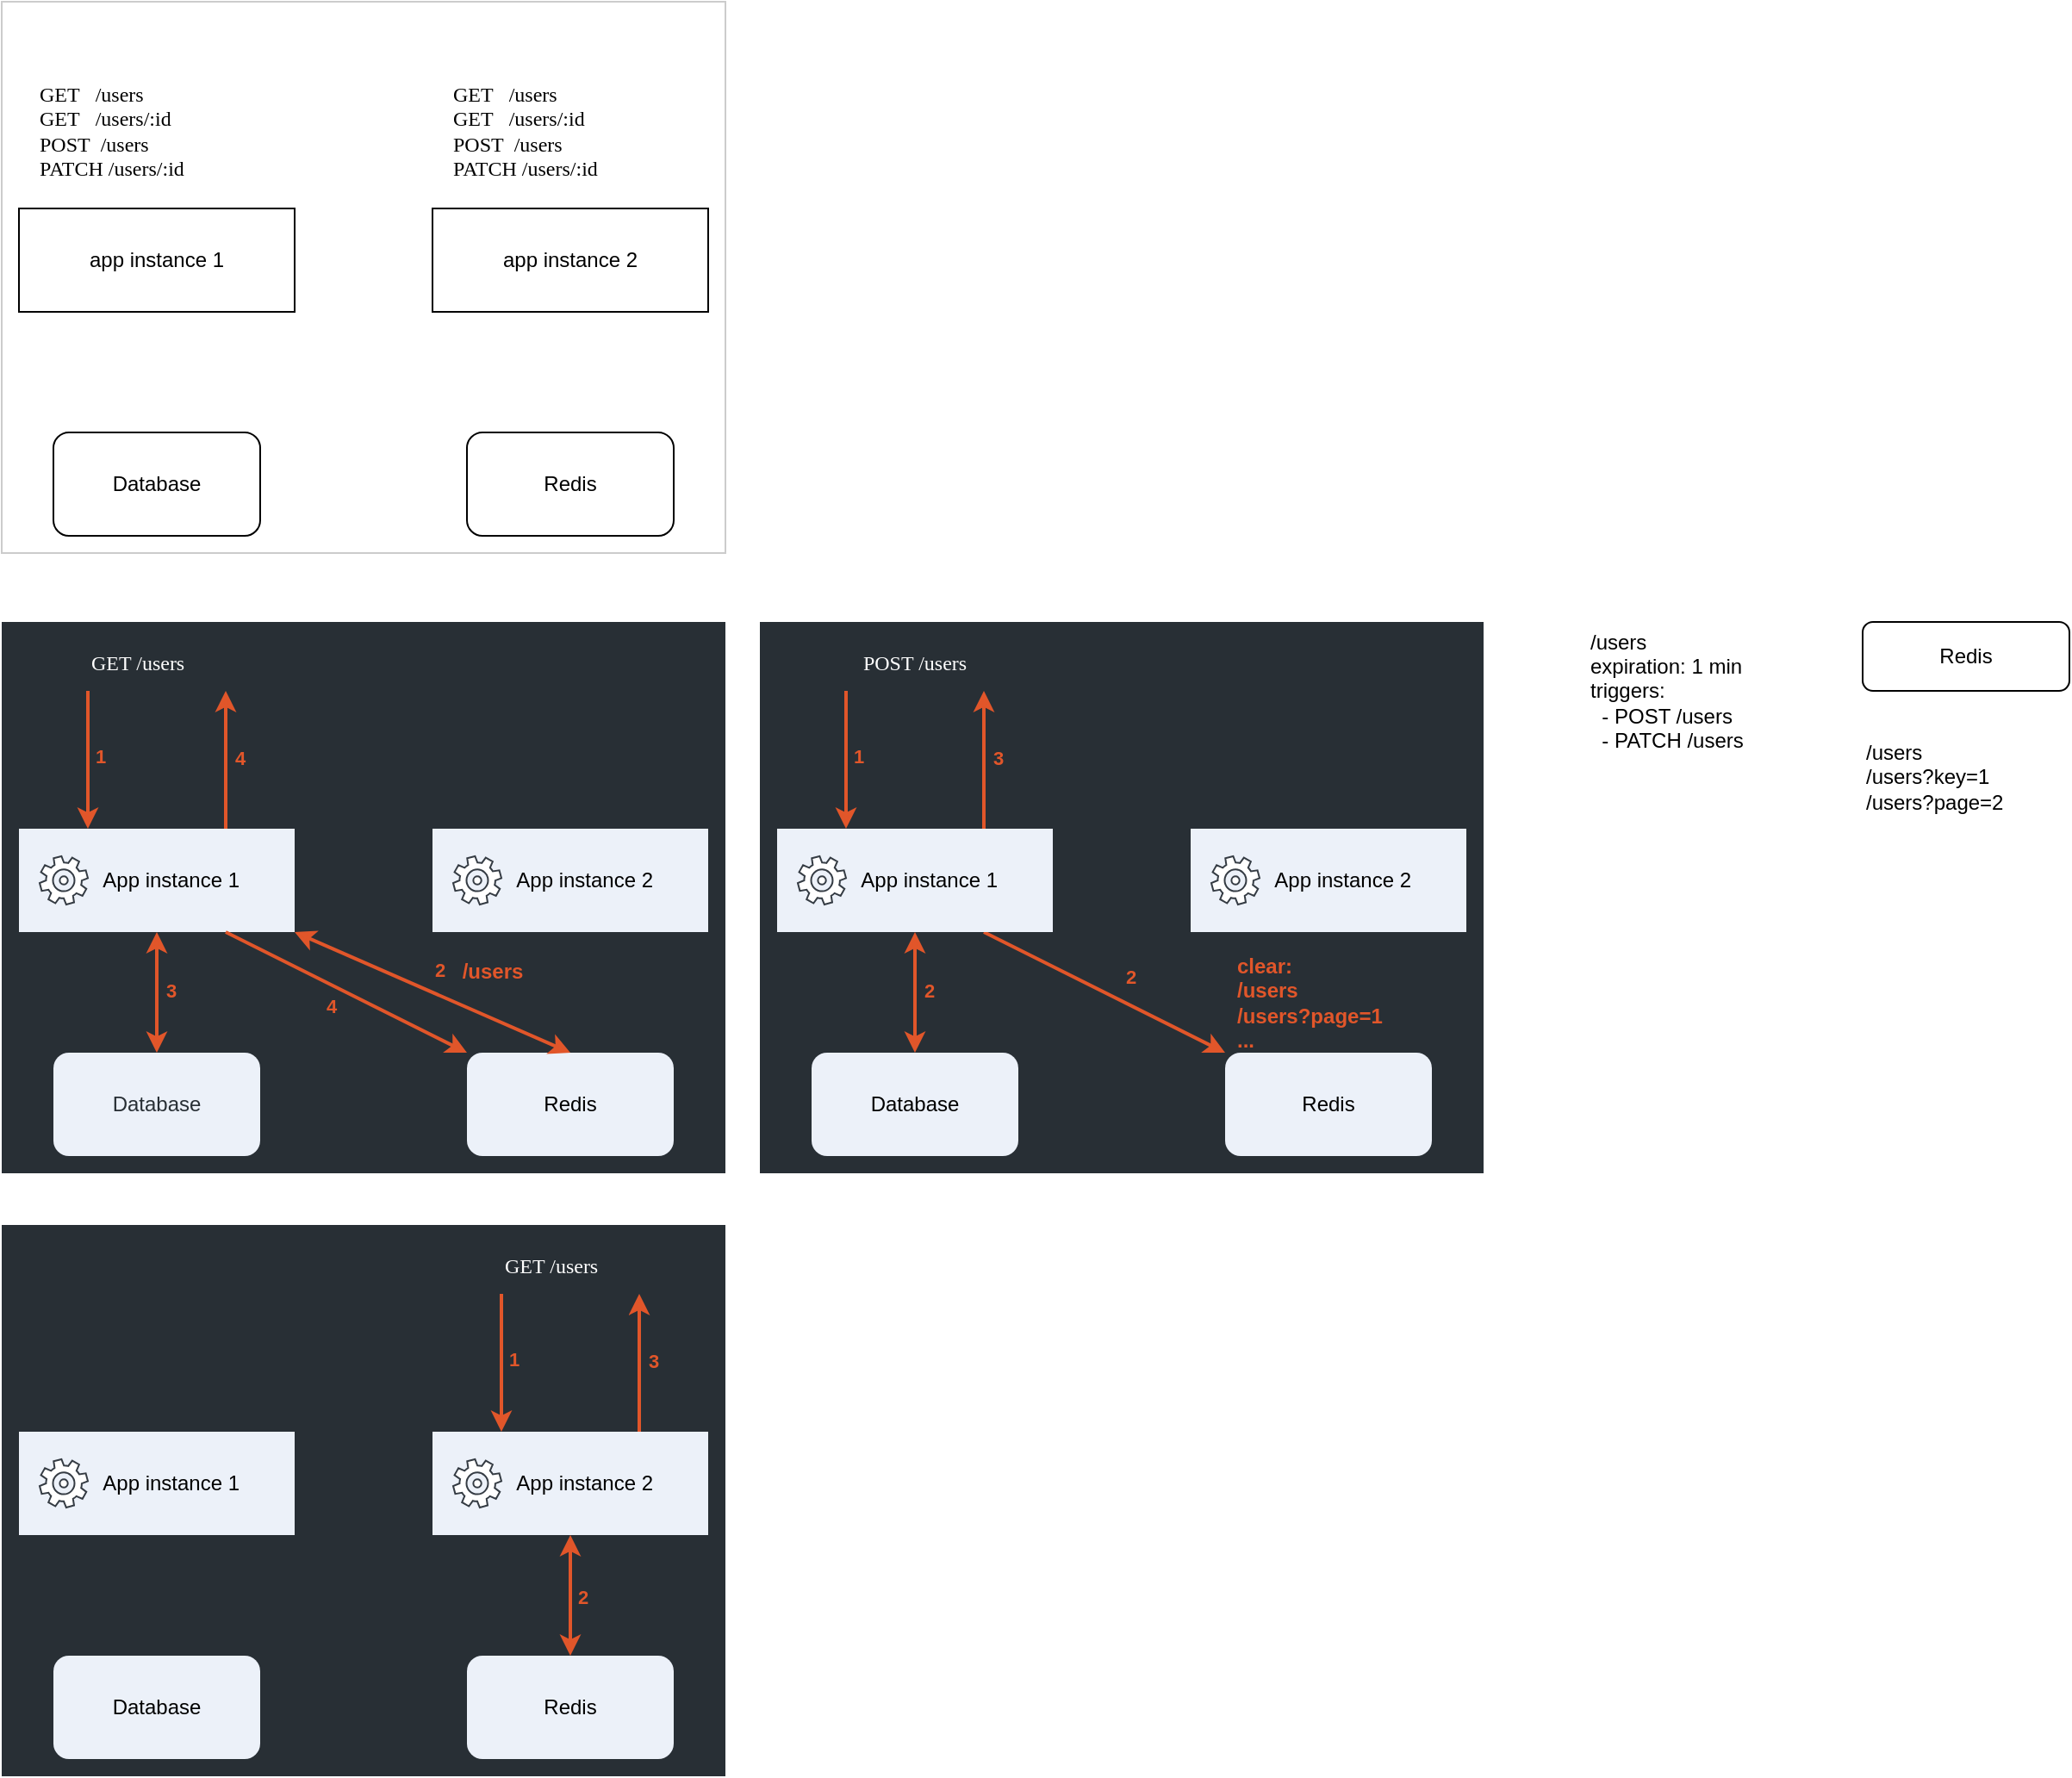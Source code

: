 <mxfile version="21.6.1" type="device">
  <diagram name="Страница 1" id="Zv0padwSAUnMKEozoKZx">
    <mxGraphModel dx="1535" dy="900" grid="1" gridSize="10" guides="1" tooltips="1" connect="1" arrows="1" fold="1" page="1" pageScale="1" pageWidth="1654" pageHeight="1169" math="0" shadow="0">
      <root>
        <mxCell id="0" />
        <mxCell id="1" parent="0" />
        <mxCell id="nBHRKwUGV0n5_KFJuoUZ-1" value="" style="rounded=0;whiteSpace=wrap;html=1;fillColor=#282F35;strokeColor=none;" vertex="1" parent="1">
          <mxGeometry x="40" y="400" width="420" height="320" as="geometry" />
        </mxCell>
        <mxCell id="nBHRKwUGV0n5_KFJuoUZ-2" value="" style="rounded=0;whiteSpace=wrap;html=1;fillColor=#282F35;strokeColor=none;" vertex="1" parent="1">
          <mxGeometry x="480" y="400" width="420" height="320" as="geometry" />
        </mxCell>
        <mxCell id="Qvw2ZN2PfsEZSFfvSZ_K-46" value="" style="rounded=0;whiteSpace=wrap;html=1;fillColor=#282F35;strokeColor=none;" parent="1" vertex="1">
          <mxGeometry x="40" y="750" width="420" height="320" as="geometry" />
        </mxCell>
        <mxCell id="Qvw2ZN2PfsEZSFfvSZ_K-1" value="app instance 1" style="rounded=0;whiteSpace=wrap;html=1;" parent="1" vertex="1">
          <mxGeometry x="50" y="160" width="160" height="60" as="geometry" />
        </mxCell>
        <mxCell id="Qvw2ZN2PfsEZSFfvSZ_K-2" value="app instance 2" style="rounded=0;whiteSpace=wrap;html=1;" parent="1" vertex="1">
          <mxGeometry x="290" y="160" width="160" height="60" as="geometry" />
        </mxCell>
        <mxCell id="Qvw2ZN2PfsEZSFfvSZ_K-4" value="&lt;font face=&quot;Lucida Console&quot;&gt;GET&amp;nbsp; &amp;nbsp;/users&lt;br&gt;GET&amp;nbsp; &amp;nbsp;/users/:id&lt;br&gt;POST&amp;nbsp; /users&lt;br&gt;PATCH /users/:id&lt;br&gt;&lt;/font&gt;" style="text;html=1;strokeColor=none;fillColor=none;align=left;verticalAlign=top;whiteSpace=wrap;rounded=0;" parent="1" vertex="1">
          <mxGeometry x="60" y="80" width="140" height="70" as="geometry" />
        </mxCell>
        <mxCell id="Qvw2ZN2PfsEZSFfvSZ_K-5" value="&lt;font face=&quot;Lucida Console&quot;&gt;GET&amp;nbsp; &amp;nbsp;/users&lt;br&gt;GET&amp;nbsp; &amp;nbsp;/users/:id&lt;br&gt;POST&amp;nbsp; /users&lt;br&gt;PATCH /users/:id&lt;br&gt;&lt;/font&gt;" style="text;html=1;strokeColor=none;fillColor=none;align=left;verticalAlign=top;whiteSpace=wrap;rounded=0;" parent="1" vertex="1">
          <mxGeometry x="300" y="80" width="140" height="70" as="geometry" />
        </mxCell>
        <mxCell id="Qvw2ZN2PfsEZSFfvSZ_K-6" value="Redis" style="rounded=1;whiteSpace=wrap;html=1;" parent="1" vertex="1">
          <mxGeometry x="310" y="290" width="120" height="60" as="geometry" />
        </mxCell>
        <mxCell id="Qvw2ZN2PfsEZSFfvSZ_K-7" value="&amp;nbsp; &amp;nbsp; &amp;nbsp;App instance 1" style="rounded=0;whiteSpace=wrap;html=1;fillColor=#ECF1F9;strokeColor=none;" parent="1" vertex="1">
          <mxGeometry x="50" y="520" width="160" height="60" as="geometry" />
        </mxCell>
        <mxCell id="Qvw2ZN2PfsEZSFfvSZ_K-8" value="app instance 2" style="rounded=0;whiteSpace=wrap;html=1;strokeColor=none;fillColor=#ECF1F9;" parent="1" vertex="1">
          <mxGeometry x="290" y="520" width="160" height="60" as="geometry" />
        </mxCell>
        <mxCell id="Qvw2ZN2PfsEZSFfvSZ_K-12" value="" style="endArrow=classic;html=1;rounded=0;strokeWidth=2;strokeColor=#E1562A;entryX=0.25;entryY=0;entryDx=0;entryDy=0;fontColor=#E1562A;" parent="1" target="Qvw2ZN2PfsEZSFfvSZ_K-7" edge="1">
          <mxGeometry width="50" height="50" relative="1" as="geometry">
            <mxPoint x="90" y="440" as="sourcePoint" />
            <mxPoint x="610" y="490" as="targetPoint" />
          </mxGeometry>
        </mxCell>
        <mxCell id="Qvw2ZN2PfsEZSFfvSZ_K-20" value="1" style="edgeLabel;html=1;align=center;verticalAlign=middle;resizable=0;points=[];fontColor=#E1562A;fontStyle=1;labelBackgroundColor=none;" parent="Qvw2ZN2PfsEZSFfvSZ_K-12" vertex="1" connectable="0">
          <mxGeometry x="-0.62" y="-2" relative="1" as="geometry">
            <mxPoint x="9" y="23" as="offset" />
          </mxGeometry>
        </mxCell>
        <mxCell id="Qvw2ZN2PfsEZSFfvSZ_K-9" value="&lt;font face=&quot;Lucida Console&quot;&gt;GET /users&lt;br&gt;&lt;/font&gt;" style="text;html=1;strokeColor=none;fillColor=none;align=left;verticalAlign=top;whiteSpace=wrap;rounded=0;fontColor=#FFFFFF;" parent="1" vertex="1">
          <mxGeometry x="90" y="410" width="80" height="30" as="geometry" />
        </mxCell>
        <mxCell id="Qvw2ZN2PfsEZSFfvSZ_K-14" value="Database" style="rounded=1;whiteSpace=wrap;html=1;" parent="1" vertex="1">
          <mxGeometry x="70" y="290" width="120" height="60" as="geometry" />
        </mxCell>
        <mxCell id="Qvw2ZN2PfsEZSFfvSZ_K-16" value="Redis" style="rounded=1;whiteSpace=wrap;html=1;strokeColor=none;fillColor=#ECF1F9;" parent="1" vertex="1">
          <mxGeometry x="310" y="650" width="120" height="60" as="geometry" />
        </mxCell>
        <mxCell id="Qvw2ZN2PfsEZSFfvSZ_K-17" value="Database" style="rounded=1;whiteSpace=wrap;html=1;fillColor=#ECF1F9;fontColor=#282F35;strokeColor=none;" parent="1" vertex="1">
          <mxGeometry x="70" y="650" width="120" height="60" as="geometry" />
        </mxCell>
        <mxCell id="Qvw2ZN2PfsEZSFfvSZ_K-21" value="" style="endArrow=classic;html=1;rounded=0;strokeWidth=2;strokeColor=#E1562A;entryX=0.5;entryY=0;entryDx=0;entryDy=0;exitX=0.5;exitY=1;exitDx=0;exitDy=0;startArrow=classic;startFill=1;fontColor=#E1562A;" parent="1" source="Qvw2ZN2PfsEZSFfvSZ_K-7" target="Qvw2ZN2PfsEZSFfvSZ_K-17" edge="1">
          <mxGeometry width="50" height="50" relative="1" as="geometry">
            <mxPoint x="210" y="780" as="sourcePoint" />
            <mxPoint x="210" y="860" as="targetPoint" />
          </mxGeometry>
        </mxCell>
        <mxCell id="Qvw2ZN2PfsEZSFfvSZ_K-22" value="3" style="edgeLabel;html=1;align=center;verticalAlign=middle;resizable=0;points=[];fontColor=#E1562A;fontStyle=1;labelBackgroundColor=none;" parent="Qvw2ZN2PfsEZSFfvSZ_K-21" vertex="1" connectable="0">
          <mxGeometry x="-0.62" y="-2" relative="1" as="geometry">
            <mxPoint x="10" y="20" as="offset" />
          </mxGeometry>
        </mxCell>
        <mxCell id="Qvw2ZN2PfsEZSFfvSZ_K-23" value="" style="endArrow=classic;html=1;rounded=0;strokeWidth=2;strokeColor=#E1562A;entryX=0.5;entryY=0;entryDx=0;entryDy=0;exitX=1;exitY=1;exitDx=0;exitDy=0;startArrow=classic;startFill=1;fontColor=#E1562A;" parent="1" source="Qvw2ZN2PfsEZSFfvSZ_K-7" target="Qvw2ZN2PfsEZSFfvSZ_K-16" edge="1">
          <mxGeometry width="50" height="50" relative="1" as="geometry">
            <mxPoint x="140" y="590" as="sourcePoint" />
            <mxPoint x="140" y="660" as="targetPoint" />
          </mxGeometry>
        </mxCell>
        <mxCell id="Qvw2ZN2PfsEZSFfvSZ_K-24" value="2" style="edgeLabel;html=1;align=center;verticalAlign=middle;resizable=0;points=[];fontColor=#E1562A;fontStyle=1;labelBackgroundColor=none;" parent="Qvw2ZN2PfsEZSFfvSZ_K-23" vertex="1" connectable="0">
          <mxGeometry x="-0.62" y="-2" relative="1" as="geometry">
            <mxPoint x="54" y="7" as="offset" />
          </mxGeometry>
        </mxCell>
        <mxCell id="Qvw2ZN2PfsEZSFfvSZ_K-27" value="" style="endArrow=classic;html=1;rounded=0;strokeWidth=2;strokeColor=#E1562A;entryX=0;entryY=0;entryDx=0;entryDy=0;exitX=0.75;exitY=1;exitDx=0;exitDy=0;fontColor=#E1562A;" parent="1" source="Qvw2ZN2PfsEZSFfvSZ_K-7" target="Qvw2ZN2PfsEZSFfvSZ_K-16" edge="1">
          <mxGeometry width="50" height="50" relative="1" as="geometry">
            <mxPoint x="140" y="590" as="sourcePoint" />
            <mxPoint x="140" y="660" as="targetPoint" />
          </mxGeometry>
        </mxCell>
        <mxCell id="Qvw2ZN2PfsEZSFfvSZ_K-28" value="4" style="edgeLabel;html=1;align=center;verticalAlign=middle;resizable=0;points=[];fontColor=#E1562A;fontStyle=1;labelBackgroundColor=none;" parent="Qvw2ZN2PfsEZSFfvSZ_K-27" vertex="1" connectable="0">
          <mxGeometry x="-0.62" y="-2" relative="1" as="geometry">
            <mxPoint x="35" y="28" as="offset" />
          </mxGeometry>
        </mxCell>
        <mxCell id="Qvw2ZN2PfsEZSFfvSZ_K-29" value="" style="endArrow=classic;html=1;rounded=0;strokeWidth=2;strokeColor=#E1562A;exitX=0.75;exitY=0;exitDx=0;exitDy=0;fontColor=#E1562A;" parent="1" source="Qvw2ZN2PfsEZSFfvSZ_K-7" edge="1">
          <mxGeometry width="50" height="50" relative="1" as="geometry">
            <mxPoint x="180" y="590" as="sourcePoint" />
            <mxPoint x="170" y="440" as="targetPoint" />
          </mxGeometry>
        </mxCell>
        <mxCell id="Qvw2ZN2PfsEZSFfvSZ_K-30" value="4" style="edgeLabel;html=1;align=center;verticalAlign=middle;resizable=0;points=[];fontColor=#E1562A;fontStyle=1;labelBackgroundColor=none;" parent="Qvw2ZN2PfsEZSFfvSZ_K-29" vertex="1" connectable="0">
          <mxGeometry x="-0.62" y="-2" relative="1" as="geometry">
            <mxPoint x="6" y="-26" as="offset" />
          </mxGeometry>
        </mxCell>
        <mxCell id="Qvw2ZN2PfsEZSFfvSZ_K-31" value="App instance 1" style="rounded=0;whiteSpace=wrap;html=1;strokeColor=none;fillColor=#ECF1F9;" parent="1" vertex="1">
          <mxGeometry x="50" y="870" width="160" height="60" as="geometry" />
        </mxCell>
        <mxCell id="Qvw2ZN2PfsEZSFfvSZ_K-32" value="app instance 2" style="rounded=0;whiteSpace=wrap;html=1;strokeColor=none;fillColor=#ECF1F9;" parent="1" vertex="1">
          <mxGeometry x="290" y="870" width="160" height="60" as="geometry" />
        </mxCell>
        <mxCell id="Qvw2ZN2PfsEZSFfvSZ_K-33" value="" style="endArrow=classic;html=1;rounded=0;strokeWidth=2;strokeColor=#E1562A;entryX=0.25;entryY=0;entryDx=0;entryDy=0;fontColor=#E1562A;" parent="1" edge="1">
          <mxGeometry width="50" height="50" relative="1" as="geometry">
            <mxPoint x="330" y="790" as="sourcePoint" />
            <mxPoint x="330" y="870" as="targetPoint" />
          </mxGeometry>
        </mxCell>
        <mxCell id="Qvw2ZN2PfsEZSFfvSZ_K-34" value="1" style="edgeLabel;html=1;align=center;verticalAlign=middle;resizable=0;points=[];fontColor=#E1562A;fontStyle=1;labelBackgroundColor=none;" parent="Qvw2ZN2PfsEZSFfvSZ_K-33" vertex="1" connectable="0">
          <mxGeometry x="-0.62" y="-2" relative="1" as="geometry">
            <mxPoint x="9" y="23" as="offset" />
          </mxGeometry>
        </mxCell>
        <mxCell id="Qvw2ZN2PfsEZSFfvSZ_K-35" value="&lt;font face=&quot;Lucida Console&quot;&gt;GET /users&lt;br&gt;&lt;/font&gt;" style="text;html=1;strokeColor=none;fillColor=none;align=left;verticalAlign=top;whiteSpace=wrap;rounded=0;fontColor=#FFFFFF;" parent="1" vertex="1">
          <mxGeometry x="330" y="760" width="80" height="30" as="geometry" />
        </mxCell>
        <mxCell id="Qvw2ZN2PfsEZSFfvSZ_K-36" value="Redis" style="rounded=1;whiteSpace=wrap;html=1;strokeColor=none;fillColor=#ECF1F9;" parent="1" vertex="1">
          <mxGeometry x="310" y="1000" width="120" height="60" as="geometry" />
        </mxCell>
        <mxCell id="Qvw2ZN2PfsEZSFfvSZ_K-37" value="Database" style="rounded=1;whiteSpace=wrap;html=1;strokeColor=none;fillColor=#ECF1F9;" parent="1" vertex="1">
          <mxGeometry x="70" y="1000" width="120" height="60" as="geometry" />
        </mxCell>
        <mxCell id="Qvw2ZN2PfsEZSFfvSZ_K-40" value="" style="endArrow=classic;html=1;rounded=0;strokeWidth=2;strokeColor=#E1562A;entryX=0.5;entryY=0;entryDx=0;entryDy=0;exitX=0.5;exitY=1;exitDx=0;exitDy=0;startArrow=classic;startFill=1;fontColor=#E1562A;" parent="1" source="Qvw2ZN2PfsEZSFfvSZ_K-32" target="Qvw2ZN2PfsEZSFfvSZ_K-36" edge="1">
          <mxGeometry width="50" height="50" relative="1" as="geometry">
            <mxPoint x="140" y="940" as="sourcePoint" />
            <mxPoint x="140" y="1010" as="targetPoint" />
          </mxGeometry>
        </mxCell>
        <mxCell id="Qvw2ZN2PfsEZSFfvSZ_K-41" value="2" style="edgeLabel;html=1;align=center;verticalAlign=middle;resizable=0;points=[];fontColor=#E1562A;fontStyle=1;labelBackgroundColor=none;" parent="Qvw2ZN2PfsEZSFfvSZ_K-40" vertex="1" connectable="0">
          <mxGeometry x="-0.62" y="-2" relative="1" as="geometry">
            <mxPoint x="9" y="22" as="offset" />
          </mxGeometry>
        </mxCell>
        <mxCell id="Qvw2ZN2PfsEZSFfvSZ_K-44" value="" style="endArrow=classic;html=1;rounded=0;strokeWidth=2;strokeColor=#E1562A;exitX=0.75;exitY=0;exitDx=0;exitDy=0;fontColor=#E1562A;" parent="1" edge="1">
          <mxGeometry width="50" height="50" relative="1" as="geometry">
            <mxPoint x="410" y="870" as="sourcePoint" />
            <mxPoint x="410" y="790" as="targetPoint" />
          </mxGeometry>
        </mxCell>
        <mxCell id="Qvw2ZN2PfsEZSFfvSZ_K-45" value="3" style="edgeLabel;html=1;align=center;verticalAlign=middle;resizable=0;points=[];fontColor=#E1562A;fontStyle=1;labelBackgroundColor=none;" parent="Qvw2ZN2PfsEZSFfvSZ_K-44" vertex="1" connectable="0">
          <mxGeometry x="-0.62" y="-2" relative="1" as="geometry">
            <mxPoint x="6" y="-26" as="offset" />
          </mxGeometry>
        </mxCell>
        <mxCell id="Qvw2ZN2PfsEZSFfvSZ_K-48" value="" style="rounded=0;whiteSpace=wrap;html=1;fillColor=none;strokeColor=#CCCCCC;" parent="1" vertex="1">
          <mxGeometry x="40" y="40" width="420" height="320" as="geometry" />
        </mxCell>
        <mxCell id="Qvw2ZN2PfsEZSFfvSZ_K-49" value="App instance 1" style="rounded=0;whiteSpace=wrap;html=1;strokeColor=none;fillColor=#ECF1F9;" parent="1" vertex="1">
          <mxGeometry x="490" y="520" width="160" height="60" as="geometry" />
        </mxCell>
        <mxCell id="Qvw2ZN2PfsEZSFfvSZ_K-50" value="app instance 2" style="rounded=0;whiteSpace=wrap;html=1;strokeColor=none;fillColor=#ECF1F9;" parent="1" vertex="1">
          <mxGeometry x="730" y="520" width="160" height="60" as="geometry" />
        </mxCell>
        <mxCell id="Qvw2ZN2PfsEZSFfvSZ_K-51" value="" style="endArrow=classic;html=1;rounded=0;strokeWidth=2;strokeColor=#E1562A;entryX=0.25;entryY=0;entryDx=0;entryDy=0;fontColor=#E1562A;" parent="1" target="Qvw2ZN2PfsEZSFfvSZ_K-49" edge="1">
          <mxGeometry width="50" height="50" relative="1" as="geometry">
            <mxPoint x="530" y="440" as="sourcePoint" />
            <mxPoint x="1050" y="490" as="targetPoint" />
          </mxGeometry>
        </mxCell>
        <mxCell id="Qvw2ZN2PfsEZSFfvSZ_K-52" value="1" style="edgeLabel;html=1;align=center;verticalAlign=middle;resizable=0;points=[];fontColor=#E1562A;fontStyle=1;labelBackgroundColor=none;" parent="Qvw2ZN2PfsEZSFfvSZ_K-51" vertex="1" connectable="0">
          <mxGeometry x="-0.62" y="-2" relative="1" as="geometry">
            <mxPoint x="9" y="23" as="offset" />
          </mxGeometry>
        </mxCell>
        <mxCell id="Qvw2ZN2PfsEZSFfvSZ_K-53" value="&lt;font face=&quot;Lucida Console&quot;&gt;POST /users&lt;br&gt;&lt;/font&gt;" style="text;html=1;strokeColor=none;fillColor=none;align=center;verticalAlign=top;whiteSpace=wrap;rounded=0;fontColor=#FFFFFF;" parent="1" vertex="1">
          <mxGeometry x="510" y="410" width="120" height="30" as="geometry" />
        </mxCell>
        <mxCell id="Qvw2ZN2PfsEZSFfvSZ_K-54" value="Redis" style="rounded=1;whiteSpace=wrap;html=1;strokeColor=none;fillColor=#ECF1F9;" parent="1" vertex="1">
          <mxGeometry x="750" y="650" width="120" height="60" as="geometry" />
        </mxCell>
        <mxCell id="Qvw2ZN2PfsEZSFfvSZ_K-55" value="Database" style="rounded=1;whiteSpace=wrap;html=1;strokeColor=none;fillColor=#ECF1F9;" parent="1" vertex="1">
          <mxGeometry x="510" y="650" width="120" height="60" as="geometry" />
        </mxCell>
        <mxCell id="Qvw2ZN2PfsEZSFfvSZ_K-56" value="" style="endArrow=classic;html=1;rounded=0;strokeWidth=2;strokeColor=#E1562A;entryX=0.5;entryY=0;entryDx=0;entryDy=0;exitX=0.5;exitY=1;exitDx=0;exitDy=0;startArrow=classic;startFill=1;fontColor=#E1562A;" parent="1" source="Qvw2ZN2PfsEZSFfvSZ_K-49" target="Qvw2ZN2PfsEZSFfvSZ_K-55" edge="1">
          <mxGeometry width="50" height="50" relative="1" as="geometry">
            <mxPoint x="650" y="780" as="sourcePoint" />
            <mxPoint x="650" y="860" as="targetPoint" />
          </mxGeometry>
        </mxCell>
        <mxCell id="Qvw2ZN2PfsEZSFfvSZ_K-57" value="2" style="edgeLabel;html=1;align=center;verticalAlign=middle;resizable=0;points=[];fontColor=#E1562A;fontStyle=1;labelBackgroundColor=none;" parent="Qvw2ZN2PfsEZSFfvSZ_K-56" vertex="1" connectable="0">
          <mxGeometry x="-0.62" y="-2" relative="1" as="geometry">
            <mxPoint x="10" y="20" as="offset" />
          </mxGeometry>
        </mxCell>
        <mxCell id="Qvw2ZN2PfsEZSFfvSZ_K-60" value="" style="endArrow=classic;html=1;rounded=0;strokeWidth=2;strokeColor=#E1562A;entryX=0;entryY=0;entryDx=0;entryDy=0;exitX=0.75;exitY=1;exitDx=0;exitDy=0;fontColor=#E1562A;" parent="1" source="Qvw2ZN2PfsEZSFfvSZ_K-49" target="Qvw2ZN2PfsEZSFfvSZ_K-54" edge="1">
          <mxGeometry width="50" height="50" relative="1" as="geometry">
            <mxPoint x="580" y="590" as="sourcePoint" />
            <mxPoint x="580" y="660" as="targetPoint" />
          </mxGeometry>
        </mxCell>
        <mxCell id="Qvw2ZN2PfsEZSFfvSZ_K-61" value="2" style="edgeLabel;html=1;align=center;verticalAlign=middle;resizable=0;points=[];fontColor=#E1562A;fontStyle=1;labelBackgroundColor=none;" parent="Qvw2ZN2PfsEZSFfvSZ_K-60" vertex="1" connectable="0">
          <mxGeometry x="-0.62" y="-2" relative="1" as="geometry">
            <mxPoint x="59" y="11" as="offset" />
          </mxGeometry>
        </mxCell>
        <mxCell id="Qvw2ZN2PfsEZSFfvSZ_K-62" value="" style="endArrow=classic;html=1;rounded=0;strokeWidth=2;strokeColor=#E1562A;exitX=0.75;exitY=0;exitDx=0;exitDy=0;fontColor=#E1562A;" parent="1" source="Qvw2ZN2PfsEZSFfvSZ_K-49" edge="1">
          <mxGeometry width="50" height="50" relative="1" as="geometry">
            <mxPoint x="620" y="590" as="sourcePoint" />
            <mxPoint x="610" y="440" as="targetPoint" />
          </mxGeometry>
        </mxCell>
        <mxCell id="Qvw2ZN2PfsEZSFfvSZ_K-63" value="3" style="edgeLabel;html=1;align=center;verticalAlign=middle;resizable=0;points=[];fontColor=#E1562A;fontStyle=1;labelBackgroundColor=none;" parent="Qvw2ZN2PfsEZSFfvSZ_K-62" vertex="1" connectable="0">
          <mxGeometry x="-0.62" y="-2" relative="1" as="geometry">
            <mxPoint x="6" y="-26" as="offset" />
          </mxGeometry>
        </mxCell>
        <mxCell id="nBHRKwUGV0n5_KFJuoUZ-3" value="&lt;span style=&quot;&quot;&gt;clear:&lt;br&gt;/users&lt;br&gt;/users?page=1&lt;br&gt;...&lt;/span&gt;" style="text;html=1;strokeColor=none;fillColor=none;align=left;verticalAlign=middle;whiteSpace=wrap;rounded=0;fontColor=#E1562A;fontStyle=1" vertex="1" parent="1">
          <mxGeometry x="755" y="591" width="110" height="59" as="geometry" />
        </mxCell>
        <mxCell id="nBHRKwUGV0n5_KFJuoUZ-4" value="/users&lt;br&gt;expiration: 1 min&lt;br&gt;triggers:&lt;br&gt;&amp;nbsp; - POST /users&lt;br&gt;&amp;nbsp; - PATCH /users" style="text;html=1;strokeColor=none;fillColor=none;align=left;verticalAlign=middle;whiteSpace=wrap;rounded=0;" vertex="1" parent="1">
          <mxGeometry x="960" y="400" width="120" height="80" as="geometry" />
        </mxCell>
        <mxCell id="nBHRKwUGV0n5_KFJuoUZ-5" value="Redis" style="rounded=1;whiteSpace=wrap;html=1;" vertex="1" parent="1">
          <mxGeometry x="1120" y="400" width="120" height="40" as="geometry" />
        </mxCell>
        <mxCell id="nBHRKwUGV0n5_KFJuoUZ-6" value="/users&lt;br&gt;/users?key=1&lt;br&gt;/users?page=2" style="text;html=1;strokeColor=none;fillColor=none;align=left;verticalAlign=middle;whiteSpace=wrap;rounded=0;" vertex="1" parent="1">
          <mxGeometry x="1120" y="450" width="120" height="80" as="geometry" />
        </mxCell>
        <mxCell id="nBHRKwUGV0n5_KFJuoUZ-7" value="/users" style="text;html=1;strokeColor=none;fillColor=none;align=center;verticalAlign=middle;whiteSpace=wrap;rounded=0;fontColor=#E1562A;fontStyle=1" vertex="1" parent="1">
          <mxGeometry x="300" y="588" width="50" height="30" as="geometry" />
        </mxCell>
        <mxCell id="nBHRKwUGV0n5_KFJuoUZ-10" value="" style="sketch=0;pointerEvents=1;shadow=0;dashed=0;html=1;labelPosition=center;verticalLabelPosition=bottom;verticalAlign=top;outlineConnect=0;align=center;shape=mxgraph.office.concepts.settings_office_365;strokeColor=#353c44;" vertex="1" parent="1">
          <mxGeometry x="62" y="536" width="28" height="28" as="geometry" />
        </mxCell>
        <mxCell id="nBHRKwUGV0n5_KFJuoUZ-17" value="&amp;nbsp; &amp;nbsp; &amp;nbsp;App instance 2" style="rounded=0;whiteSpace=wrap;html=1;fillColor=#ECF1F9;strokeColor=none;" vertex="1" parent="1">
          <mxGeometry x="290" y="520" width="160" height="60" as="geometry" />
        </mxCell>
        <mxCell id="nBHRKwUGV0n5_KFJuoUZ-18" value="" style="sketch=0;pointerEvents=1;shadow=0;dashed=0;html=1;labelPosition=center;verticalLabelPosition=bottom;verticalAlign=top;outlineConnect=0;align=center;shape=mxgraph.office.concepts.settings_office_365;strokeColor=#353c44;" vertex="1" parent="1">
          <mxGeometry x="302" y="536" width="28" height="28" as="geometry" />
        </mxCell>
        <mxCell id="nBHRKwUGV0n5_KFJuoUZ-19" value="&amp;nbsp; &amp;nbsp; &amp;nbsp;App instance 1" style="rounded=0;whiteSpace=wrap;html=1;fillColor=#ECF1F9;strokeColor=none;" vertex="1" parent="1">
          <mxGeometry x="490" y="520" width="160" height="60" as="geometry" />
        </mxCell>
        <mxCell id="nBHRKwUGV0n5_KFJuoUZ-20" value="" style="sketch=0;pointerEvents=1;shadow=0;dashed=0;html=1;labelPosition=center;verticalLabelPosition=bottom;verticalAlign=top;outlineConnect=0;align=center;shape=mxgraph.office.concepts.settings_office_365;strokeColor=#353c44;" vertex="1" parent="1">
          <mxGeometry x="502" y="536" width="28" height="28" as="geometry" />
        </mxCell>
        <mxCell id="nBHRKwUGV0n5_KFJuoUZ-21" value="&amp;nbsp; &amp;nbsp; &amp;nbsp;App instance 2" style="rounded=0;whiteSpace=wrap;html=1;fillColor=#ECF1F9;strokeColor=none;" vertex="1" parent="1">
          <mxGeometry x="730" y="520" width="160" height="60" as="geometry" />
        </mxCell>
        <mxCell id="nBHRKwUGV0n5_KFJuoUZ-22" value="" style="sketch=0;pointerEvents=1;shadow=0;dashed=0;html=1;labelPosition=center;verticalLabelPosition=bottom;verticalAlign=top;outlineConnect=0;align=center;shape=mxgraph.office.concepts.settings_office_365;strokeColor=#353c44;" vertex="1" parent="1">
          <mxGeometry x="742" y="536" width="28" height="28" as="geometry" />
        </mxCell>
        <mxCell id="nBHRKwUGV0n5_KFJuoUZ-23" value="&amp;nbsp; &amp;nbsp; &amp;nbsp;App instance 1" style="rounded=0;whiteSpace=wrap;html=1;fillColor=#ECF1F9;strokeColor=none;" vertex="1" parent="1">
          <mxGeometry x="50" y="870" width="160" height="60" as="geometry" />
        </mxCell>
        <mxCell id="nBHRKwUGV0n5_KFJuoUZ-24" value="" style="sketch=0;pointerEvents=1;shadow=0;dashed=0;html=1;labelPosition=center;verticalLabelPosition=bottom;verticalAlign=top;outlineConnect=0;align=center;shape=mxgraph.office.concepts.settings_office_365;strokeColor=#353c44;" vertex="1" parent="1">
          <mxGeometry x="62" y="886" width="28" height="28" as="geometry" />
        </mxCell>
        <mxCell id="nBHRKwUGV0n5_KFJuoUZ-25" value="&amp;nbsp; &amp;nbsp; &amp;nbsp;App instance 2" style="rounded=0;whiteSpace=wrap;html=1;fillColor=#ECF1F9;strokeColor=none;" vertex="1" parent="1">
          <mxGeometry x="290" y="870" width="160" height="60" as="geometry" />
        </mxCell>
        <mxCell id="nBHRKwUGV0n5_KFJuoUZ-26" value="" style="sketch=0;pointerEvents=1;shadow=0;dashed=0;html=1;labelPosition=center;verticalLabelPosition=bottom;verticalAlign=top;outlineConnect=0;align=center;shape=mxgraph.office.concepts.settings_office_365;strokeColor=#353c44;" vertex="1" parent="1">
          <mxGeometry x="302" y="886" width="28" height="28" as="geometry" />
        </mxCell>
      </root>
    </mxGraphModel>
  </diagram>
</mxfile>
